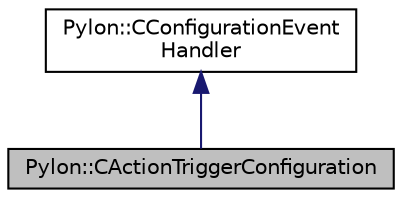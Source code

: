 digraph "Pylon::CActionTriggerConfiguration"
{
  edge [fontname="Helvetica",fontsize="10",labelfontname="Helvetica",labelfontsize="10"];
  node [fontname="Helvetica",fontsize="10",shape=record];
  Node1 [label="Pylon::CActionTriggerConfiguration",height=0.2,width=0.4,color="black", fillcolor="grey75", style="filled", fontcolor="black"];
  Node2 -> Node1 [dir="back",color="midnightblue",fontsize="10",style="solid",fontname="Helvetica"];
  Node2 [label="Pylon::CConfigurationEvent\lHandler",height=0.2,width=0.4,color="black", fillcolor="white", style="filled",URL="$class_pylon_1_1_c_configuration_event_handler.html",tooltip="The configuration event handler base class. "];
}
